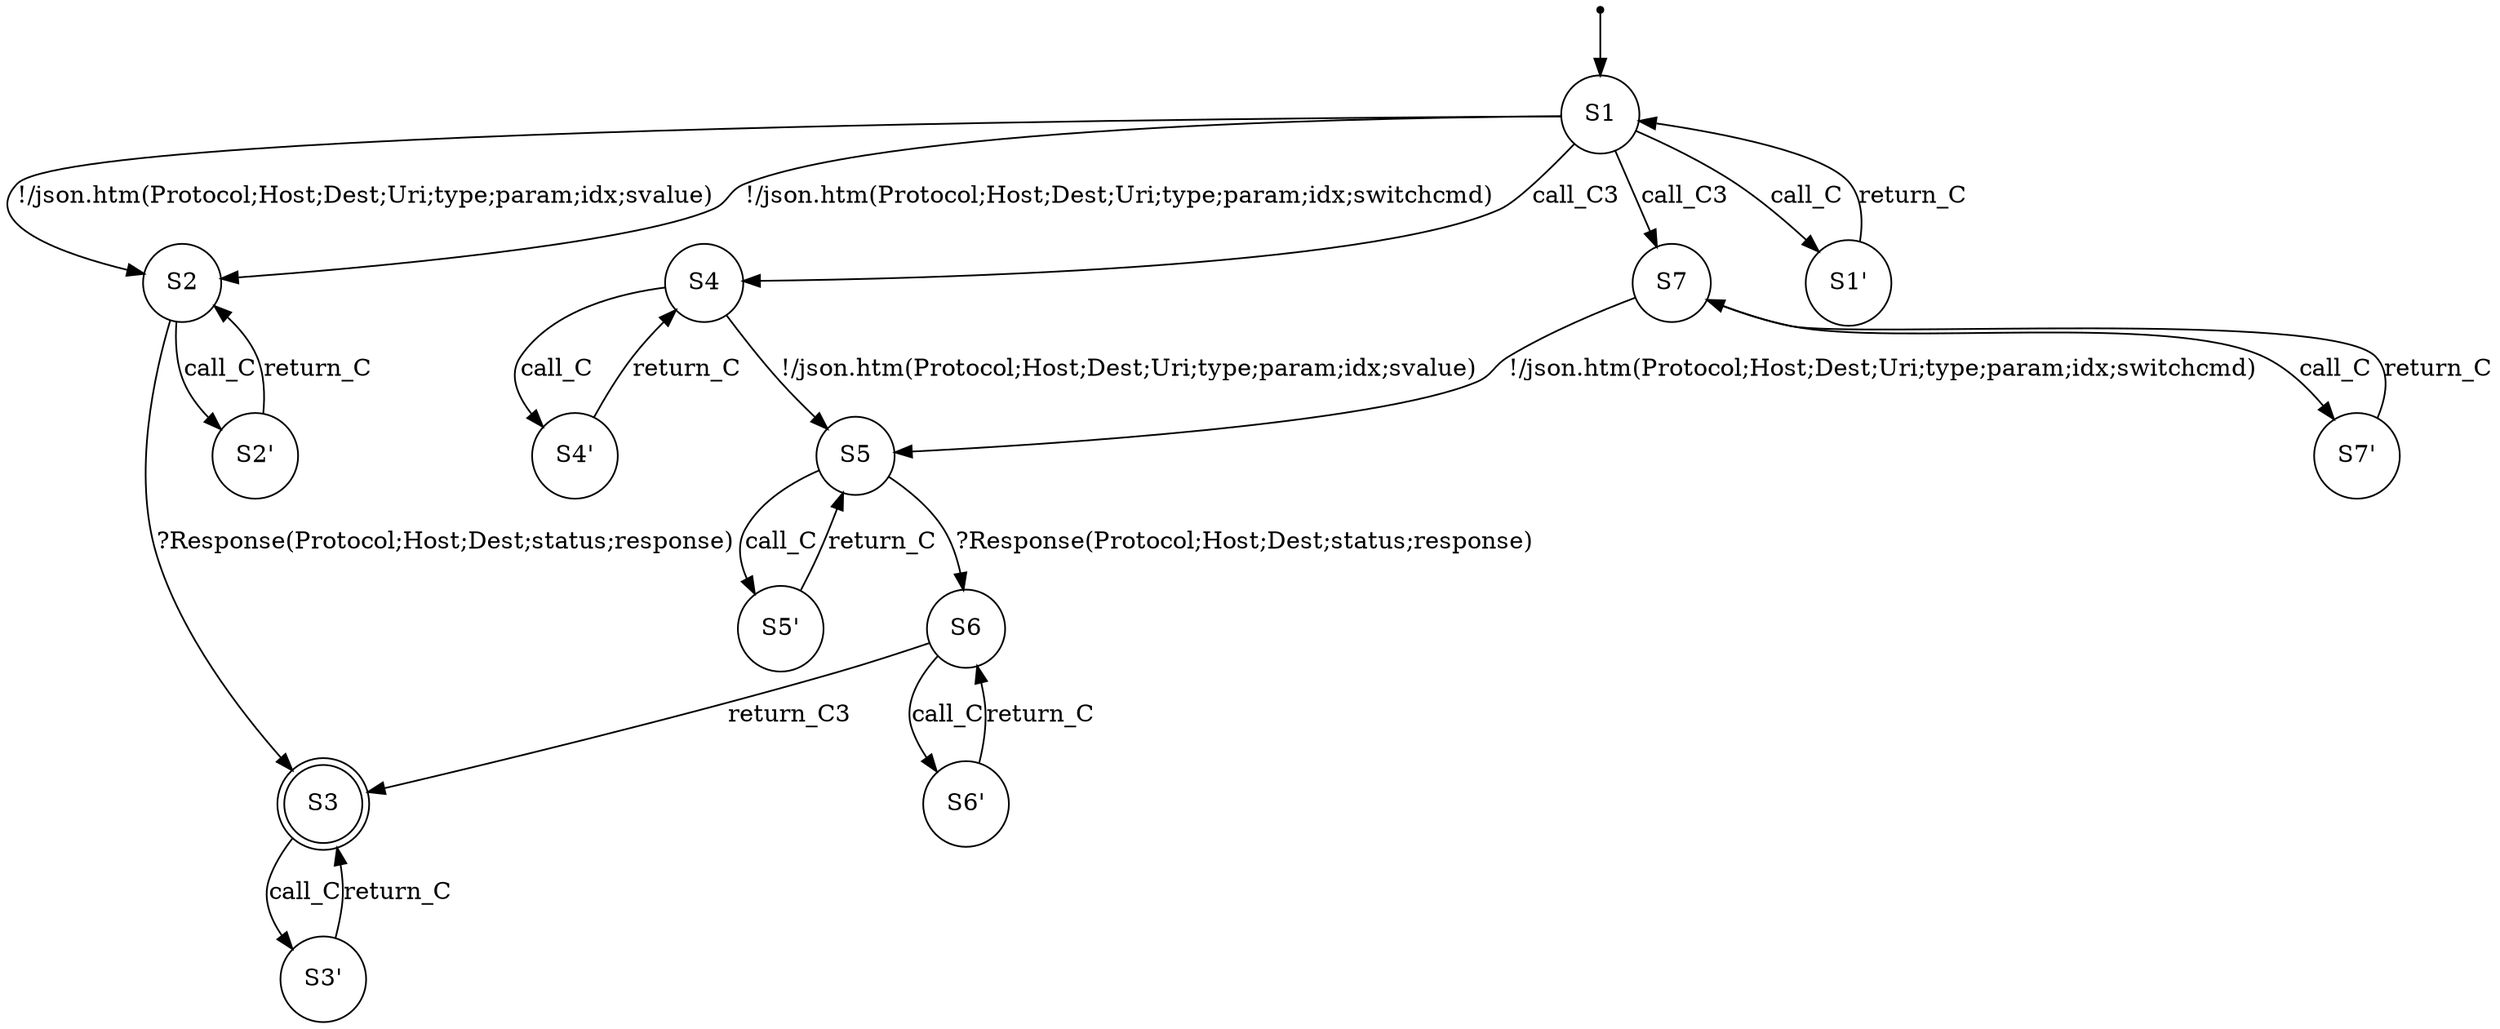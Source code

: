 digraph LTS {
S00[shape=point]
S1[label=S1,shape=circle];
S2[label=S2,shape=circle];
S3[label=S3,shape=doublecircle];
S4[label=S4,shape=circle];
S5[label=S5,shape=circle];
S6[label=S6,shape=circle];
S7[label=S7,shape=circle];
"S1'"[label="S1'",shape=circle];
"S2'"[label="S2'",shape=circle];
"S3'"[label="S3'",shape=circle];
"S4'"[label="S4'",shape=circle];
"S5'"[label="S5'",shape=circle];
"S6'"[label="S6'",shape=circle];
"S7'"[label="S7'",shape=circle];
S00 -> S1
S1 -> S2[label ="!/json.htm(Protocol;Host;Dest;Uri;type;param;idx;svalue)"];
S1 -> S2[label ="!/json.htm(Protocol;Host;Dest;Uri;type;param;idx;switchcmd)"];
S1 -> S4[label ="call_C3"];
S1 -> S7[label ="call_C3"];
S2 -> S3[label ="?Response(Protocol;Host;Dest;status;response)"];
S4 -> S5[label ="!/json.htm(Protocol;Host;Dest;Uri;type;param;idx;svalue)"];
S5 -> S6[label ="?Response(Protocol;Host;Dest;status;response)"];
S6 -> S3[label ="return_C3"];
S7 -> S5[label ="!/json.htm(Protocol;Host;Dest;Uri;type;param;idx;switchcmd)"];
S1 -> "S1'"[label ="call_C"]
"S1'" -> S1[label ="return_C"]
S2 -> "S2'"[label ="call_C"]
"S2'" -> S2[label ="return_C"]
S3 -> "S3'"[label ="call_C"]
"S3'" -> S3[label ="return_C"]
S4 -> "S4'"[label ="call_C"]
"S4'" -> S4[label ="return_C"]
S5 -> "S5'"[label ="call_C"]
"S5'" -> S5[label ="return_C"]
S6 -> "S6'"[label ="call_C"]
"S6'" -> S6[label ="return_C"]
S7 -> "S7'"[label ="call_C"]
"S7'" -> S7[label ="return_C"]
}
